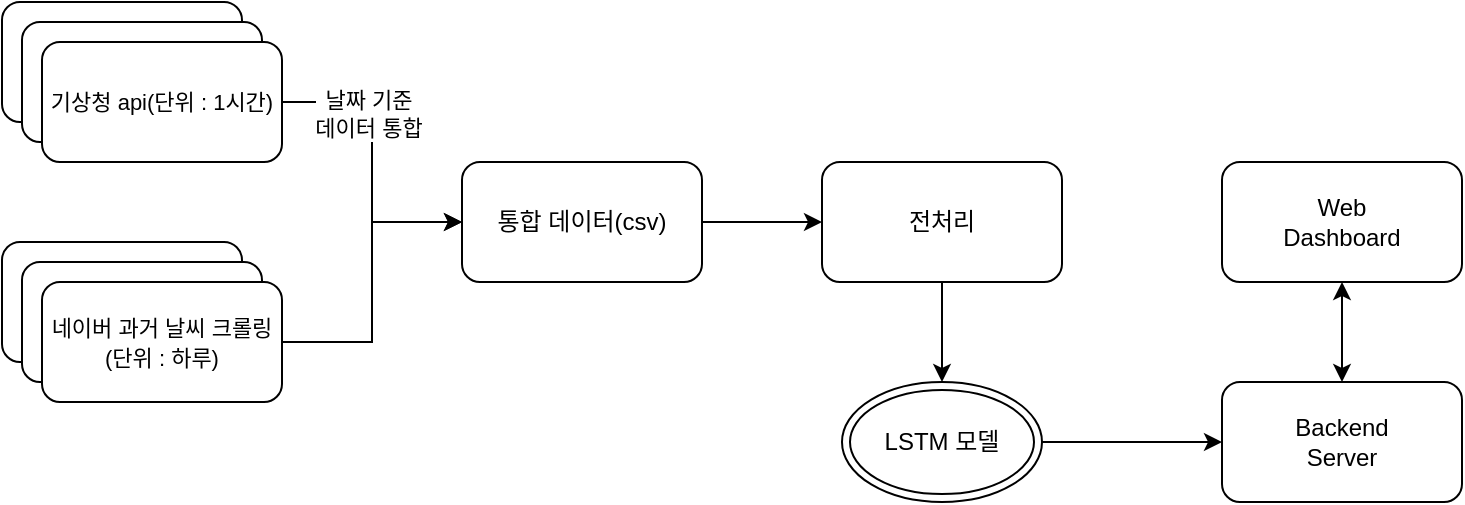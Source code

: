 <mxfile version="24.8.3">
  <diagram name="페이지-1" id="N9rrFfC1u5D9Dt3VS5DH">
    <mxGraphModel dx="1105" dy="586" grid="1" gridSize="10" guides="1" tooltips="1" connect="1" arrows="1" fold="1" page="1" pageScale="1" pageWidth="827" pageHeight="1169" math="0" shadow="0">
      <root>
        <mxCell id="0" />
        <mxCell id="1" parent="0" />
        <mxCell id="D8WUj3-fb6qy_7PpM4Vy-1" value="" style="rounded=1;whiteSpace=wrap;html=1;" vertex="1" parent="1">
          <mxGeometry x="50" y="130" width="120" height="60" as="geometry" />
        </mxCell>
        <mxCell id="D8WUj3-fb6qy_7PpM4Vy-2" value="" style="rounded=1;whiteSpace=wrap;html=1;" vertex="1" parent="1">
          <mxGeometry x="50" y="250" width="120" height="60" as="geometry" />
        </mxCell>
        <mxCell id="D8WUj3-fb6qy_7PpM4Vy-3" value="" style="rounded=1;whiteSpace=wrap;html=1;" vertex="1" parent="1">
          <mxGeometry x="60" y="140" width="120" height="60" as="geometry" />
        </mxCell>
        <mxCell id="D8WUj3-fb6qy_7PpM4Vy-13" style="edgeStyle=orthogonalEdgeStyle;rounded=0;orthogonalLoop=1;jettySize=auto;html=1;entryX=0;entryY=0.5;entryDx=0;entryDy=0;" edge="1" parent="1" source="D8WUj3-fb6qy_7PpM4Vy-4" target="D8WUj3-fb6qy_7PpM4Vy-11">
          <mxGeometry relative="1" as="geometry" />
        </mxCell>
        <mxCell id="D8WUj3-fb6qy_7PpM4Vy-16" value="날짜 기준&lt;div&gt;데이터 통합&lt;/div&gt;" style="edgeLabel;html=1;align=center;verticalAlign=middle;resizable=0;points=[];" vertex="1" connectable="0" parent="D8WUj3-fb6qy_7PpM4Vy-13">
          <mxGeometry x="-0.326" y="-2" relative="1" as="geometry">
            <mxPoint as="offset" />
          </mxGeometry>
        </mxCell>
        <mxCell id="D8WUj3-fb6qy_7PpM4Vy-4" value="&lt;font style=&quot;font-size: 11px;&quot;&gt;기상청 api(단위 : 1시간)&lt;/font&gt;" style="rounded=1;whiteSpace=wrap;html=1;" vertex="1" parent="1">
          <mxGeometry x="70" y="150" width="120" height="60" as="geometry" />
        </mxCell>
        <mxCell id="D8WUj3-fb6qy_7PpM4Vy-8" value="" style="rounded=1;whiteSpace=wrap;html=1;" vertex="1" parent="1">
          <mxGeometry x="60" y="260" width="120" height="60" as="geometry" />
        </mxCell>
        <mxCell id="D8WUj3-fb6qy_7PpM4Vy-15" style="edgeStyle=orthogonalEdgeStyle;rounded=0;orthogonalLoop=1;jettySize=auto;html=1;exitX=1;exitY=0.5;exitDx=0;exitDy=0;entryX=0;entryY=0.5;entryDx=0;entryDy=0;" edge="1" parent="1" source="D8WUj3-fb6qy_7PpM4Vy-9" target="D8WUj3-fb6qy_7PpM4Vy-11">
          <mxGeometry relative="1" as="geometry" />
        </mxCell>
        <mxCell id="D8WUj3-fb6qy_7PpM4Vy-9" value="&lt;font style=&quot;font-size: 11px;&quot;&gt;네이버 과거 날씨 크롤링(단위 : 하루)&lt;/font&gt;" style="rounded=1;whiteSpace=wrap;html=1;" vertex="1" parent="1">
          <mxGeometry x="70" y="270" width="120" height="60" as="geometry" />
        </mxCell>
        <mxCell id="D8WUj3-fb6qy_7PpM4Vy-11" value="통합 데이터(csv)" style="rounded=1;whiteSpace=wrap;html=1;" vertex="1" parent="1">
          <mxGeometry x="280" y="210" width="120" height="60" as="geometry" />
        </mxCell>
        <mxCell id="D8WUj3-fb6qy_7PpM4Vy-22" style="edgeStyle=orthogonalEdgeStyle;rounded=0;orthogonalLoop=1;jettySize=auto;html=1;exitX=0.5;exitY=1;exitDx=0;exitDy=0;" edge="1" parent="1" source="D8WUj3-fb6qy_7PpM4Vy-17" target="D8WUj3-fb6qy_7PpM4Vy-21">
          <mxGeometry relative="1" as="geometry" />
        </mxCell>
        <mxCell id="D8WUj3-fb6qy_7PpM4Vy-17" value="전처리" style="rounded=1;whiteSpace=wrap;html=1;" vertex="1" parent="1">
          <mxGeometry x="460" y="210" width="120" height="60" as="geometry" />
        </mxCell>
        <mxCell id="D8WUj3-fb6qy_7PpM4Vy-18" value="" style="endArrow=classic;html=1;rounded=0;exitX=1;exitY=0.5;exitDx=0;exitDy=0;" edge="1" parent="1" source="D8WUj3-fb6qy_7PpM4Vy-11">
          <mxGeometry width="50" height="50" relative="1" as="geometry">
            <mxPoint x="490" y="290" as="sourcePoint" />
            <mxPoint x="460" y="240" as="targetPoint" />
          </mxGeometry>
        </mxCell>
        <mxCell id="D8WUj3-fb6qy_7PpM4Vy-21" value="LSTM 모델" style="ellipse;shape=doubleEllipse;whiteSpace=wrap;html=1;" vertex="1" parent="1">
          <mxGeometry x="470" y="320" width="100" height="60" as="geometry" />
        </mxCell>
        <mxCell id="D8WUj3-fb6qy_7PpM4Vy-24" value="Web&lt;div&gt;Dashboard&lt;/div&gt;" style="rounded=1;whiteSpace=wrap;html=1;" vertex="1" parent="1">
          <mxGeometry x="660" y="210" width="120" height="60" as="geometry" />
        </mxCell>
        <mxCell id="D8WUj3-fb6qy_7PpM4Vy-25" value="Backend&lt;div&gt;Server&lt;/div&gt;" style="rounded=1;whiteSpace=wrap;html=1;" vertex="1" parent="1">
          <mxGeometry x="660" y="320" width="120" height="60" as="geometry" />
        </mxCell>
        <mxCell id="D8WUj3-fb6qy_7PpM4Vy-27" value="" style="endArrow=classic;startArrow=classic;html=1;rounded=0;entryX=0.5;entryY=1;entryDx=0;entryDy=0;exitX=0.5;exitY=0;exitDx=0;exitDy=0;" edge="1" parent="1" source="D8WUj3-fb6qy_7PpM4Vy-25" target="D8WUj3-fb6qy_7PpM4Vy-24">
          <mxGeometry width="50" height="50" relative="1" as="geometry">
            <mxPoint x="490" y="290" as="sourcePoint" />
            <mxPoint x="540" y="240" as="targetPoint" />
          </mxGeometry>
        </mxCell>
        <mxCell id="D8WUj3-fb6qy_7PpM4Vy-28" value="" style="endArrow=classic;html=1;rounded=0;exitX=1;exitY=0.5;exitDx=0;exitDy=0;" edge="1" parent="1" source="D8WUj3-fb6qy_7PpM4Vy-21" target="D8WUj3-fb6qy_7PpM4Vy-25">
          <mxGeometry width="50" height="50" relative="1" as="geometry">
            <mxPoint x="490" y="290" as="sourcePoint" />
            <mxPoint x="540" y="240" as="targetPoint" />
          </mxGeometry>
        </mxCell>
      </root>
    </mxGraphModel>
  </diagram>
</mxfile>
